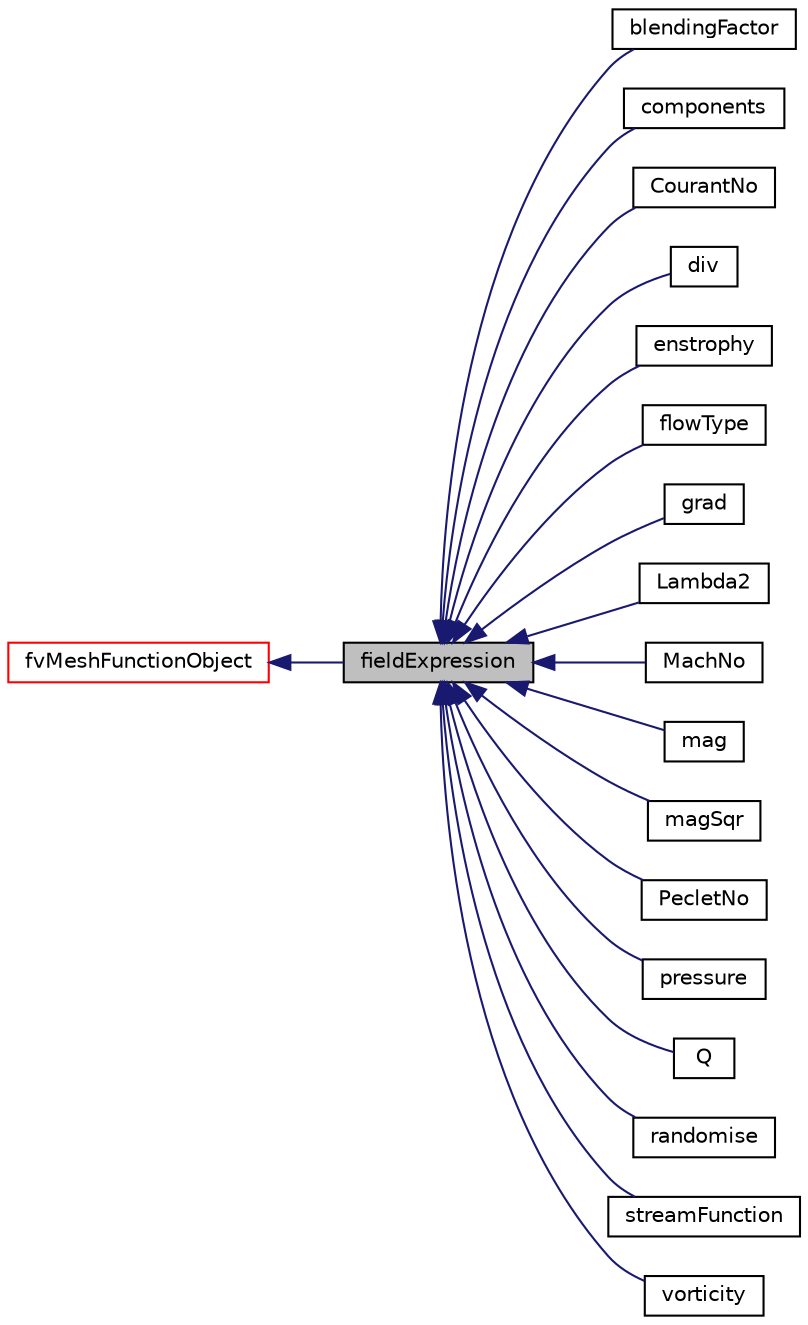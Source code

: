 digraph "fieldExpression"
{
  bgcolor="transparent";
  edge [fontname="Helvetica",fontsize="10",labelfontname="Helvetica",labelfontsize="10"];
  node [fontname="Helvetica",fontsize="10",shape=record];
  rankdir="LR";
  Node0 [label="fieldExpression",height=0.2,width=0.4,color="black", fillcolor="grey75", style="filled", fontcolor="black"];
  Node1 -> Node0 [dir="back",color="midnightblue",fontsize="10",style="solid",fontname="Helvetica"];
  Node1 [label="fvMeshFunctionObject",height=0.2,width=0.4,color="red",URL="$a23437.html",tooltip="Specialization of Foam::functionObject for an Foam::fvMesh, providing a reference to the Foam::fvMesh..."];
  Node0 -> Node4 [dir="back",color="midnightblue",fontsize="10",style="solid",fontname="Helvetica"];
  Node4 [label="blendingFactor",height=0.2,width=0.4,color="black",URL="$a24137.html",tooltip="Calculates and outputs the blendingFactor as used by the bended convection schemes. The output is a volume field (cells) whose value is calculated via the maximum blending factor for any cell face. "];
  Node0 -> Node5 [dir="back",color="midnightblue",fontsize="10",style="solid",fontname="Helvetica"];
  Node5 [label="components",height=0.2,width=0.4,color="black",URL="$a24141.html",tooltip="Calculates the components of a field. "];
  Node0 -> Node6 [dir="back",color="midnightblue",fontsize="10",style="solid",fontname="Helvetica"];
  Node6 [label="CourantNo",height=0.2,width=0.4,color="black",URL="$a24145.html",tooltip="Calculates and outputs the Courant number as a volScalarField. The field is stored on the mesh databa..."];
  Node0 -> Node7 [dir="back",color="midnightblue",fontsize="10",style="solid",fontname="Helvetica"];
  Node7 [label="div",height=0.2,width=0.4,color="black",URL="$a24149.html",tooltip="Calculates the divergence of a field. The operation is limited to surfaceScalarFields and volVectorFi..."];
  Node0 -> Node8 [dir="back",color="midnightblue",fontsize="10",style="solid",fontname="Helvetica"];
  Node8 [label="enstrophy",height=0.2,width=0.4,color="black",URL="$a24153.html",tooltip="Calculates the enstrophy of the velocity. "];
  Node0 -> Node9 [dir="back",color="midnightblue",fontsize="10",style="solid",fontname="Helvetica"];
  Node9 [label="flowType",height=0.2,width=0.4,color="black",URL="$a24193.html",tooltip="Calculates and writes the flowType of a velocity field. "];
  Node0 -> Node10 [dir="back",color="midnightblue",fontsize="10",style="solid",fontname="Helvetica"];
  Node10 [label="grad",height=0.2,width=0.4,color="black",URL="$a24197.html",tooltip="Calculates the gradient of a field. "];
  Node0 -> Node11 [dir="back",color="midnightblue",fontsize="10",style="solid",fontname="Helvetica"];
  Node11 [label="Lambda2",height=0.2,width=0.4,color="black",URL="$a24205.html",tooltip="Calculates and outputs the second largest eigenvalue of the sum of the square of the symmetrical and ..."];
  Node0 -> Node12 [dir="back",color="midnightblue",fontsize="10",style="solid",fontname="Helvetica"];
  Node12 [label="MachNo",height=0.2,width=0.4,color="black",URL="$a24209.html",tooltip="Calculates and writes the Mach number as a volScalarField. "];
  Node0 -> Node13 [dir="back",color="midnightblue",fontsize="10",style="solid",fontname="Helvetica"];
  Node13 [label="mag",height=0.2,width=0.4,color="black",URL="$a24213.html",tooltip="Calculates the magnitude of a field. "];
  Node0 -> Node14 [dir="back",color="midnightblue",fontsize="10",style="solid",fontname="Helvetica"];
  Node14 [label="magSqr",height=0.2,width=0.4,color="black",URL="$a24217.html",tooltip="Calculates the magnitude of the sqr of a field. "];
  Node0 -> Node15 [dir="back",color="midnightblue",fontsize="10",style="solid",fontname="Helvetica"];
  Node15 [label="PecletNo",height=0.2,width=0.4,color="black",URL="$a24237.html",tooltip="Calculates and outputs the Peclet number as a surfaceScalarField. "];
  Node0 -> Node16 [dir="back",color="midnightblue",fontsize="10",style="solid",fontname="Helvetica"];
  Node16 [label="pressure",height=0.2,width=0.4,color="black",URL="$a24241.html",tooltip="Includes tools to manipulate the pressure into different forms. "];
  Node0 -> Node17 [dir="back",color="midnightblue",fontsize="10",style="solid",fontname="Helvetica"];
  Node17 [label="Q",height=0.2,width=0.4,color="black",URL="$a24249.html",tooltip="Calculates and outputs the second invariant of the velocity gradient tensor [1/s^2]. "];
  Node0 -> Node18 [dir="back",color="midnightblue",fontsize="10",style="solid",fontname="Helvetica"];
  Node18 [label="randomise",height=0.2,width=0.4,color="black",URL="$a24253.html",tooltip="Adds a random component to a field, with a specified perturbation magnitude. "];
  Node0 -> Node19 [dir="back",color="midnightblue",fontsize="10",style="solid",fontname="Helvetica"];
  Node19 [label="streamFunction",height=0.2,width=0.4,color="black",URL="$a24269.html",tooltip="This function object calculates and outputs the stream-function as a pointScalarField. "];
  Node0 -> Node20 [dir="back",color="midnightblue",fontsize="10",style="solid",fontname="Helvetica"];
  Node20 [label="vorticity",height=0.2,width=0.4,color="black",URL="$a24301.html",tooltip="Calculates the vorticity, the curl of the velocity. "];
}
